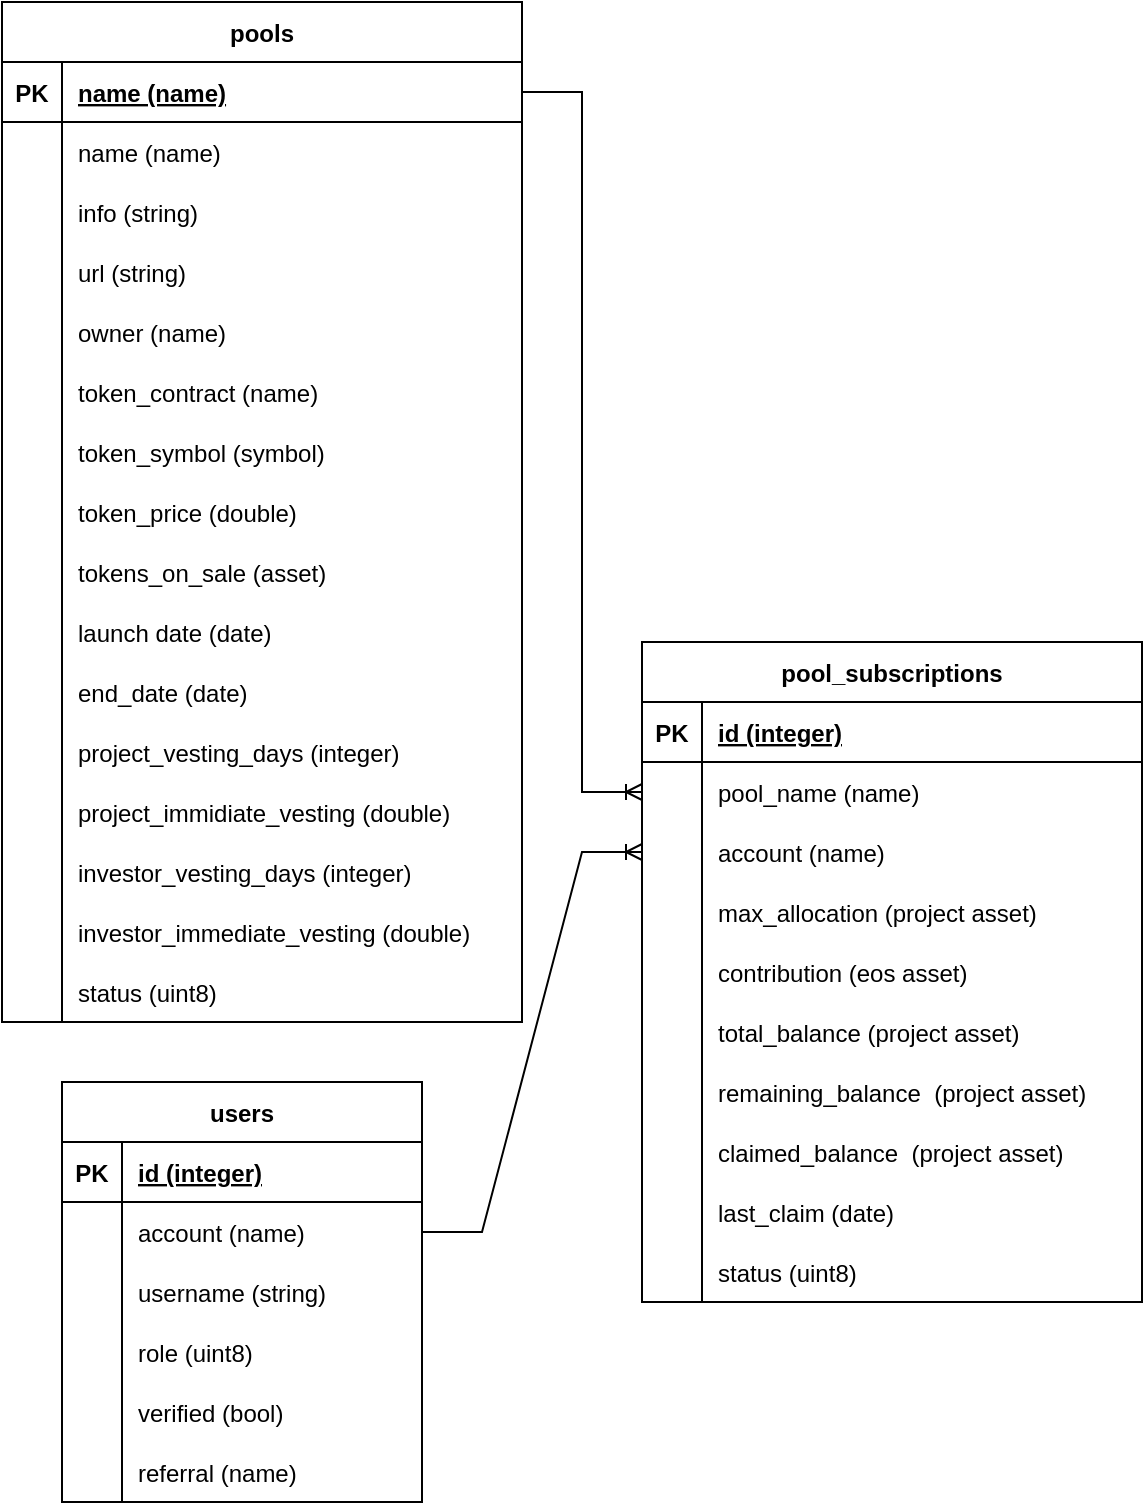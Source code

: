 <mxfile version="16.5.1" type="device" pages="2"><diagram id="4JvLMfYBj6EK_X56JAOy" name="Page-1"><mxGraphModel dx="1106" dy="822" grid="1" gridSize="10" guides="1" tooltips="1" connect="1" arrows="1" fold="1" page="1" pageScale="1" pageWidth="850" pageHeight="1100" math="0" shadow="0"><root><mxCell id="0"/><mxCell id="1" parent="0"/><mxCell id="4SvIs6GXkJcgNR5XLopr-1" value="pools" style="shape=table;startSize=30;container=1;collapsible=1;childLayout=tableLayout;fixedRows=1;rowLines=0;fontStyle=1;align=center;resizeLast=1;" parent="1" vertex="1"><mxGeometry x="60" y="40" width="260" height="510" as="geometry"/></mxCell><mxCell id="4SvIs6GXkJcgNR5XLopr-2" value="" style="shape=partialRectangle;collapsible=0;dropTarget=0;pointerEvents=0;fillColor=none;top=0;left=0;bottom=1;right=0;points=[[0,0.5],[1,0.5]];portConstraint=eastwest;" parent="4SvIs6GXkJcgNR5XLopr-1" vertex="1"><mxGeometry y="30" width="260" height="30" as="geometry"/></mxCell><mxCell id="4SvIs6GXkJcgNR5XLopr-3" value="PK" style="shape=partialRectangle;connectable=0;fillColor=none;top=0;left=0;bottom=0;right=0;fontStyle=1;overflow=hidden;" parent="4SvIs6GXkJcgNR5XLopr-2" vertex="1"><mxGeometry width="30" height="30" as="geometry"><mxRectangle width="30" height="30" as="alternateBounds"/></mxGeometry></mxCell><mxCell id="4SvIs6GXkJcgNR5XLopr-4" value="name (name)" style="shape=partialRectangle;connectable=0;fillColor=none;top=0;left=0;bottom=0;right=0;align=left;spacingLeft=6;fontStyle=5;overflow=hidden;" parent="4SvIs6GXkJcgNR5XLopr-2" vertex="1"><mxGeometry x="30" width="230" height="30" as="geometry"><mxRectangle width="230" height="30" as="alternateBounds"/></mxGeometry></mxCell><mxCell id="4SvIs6GXkJcgNR5XLopr-5" value="" style="shape=partialRectangle;collapsible=0;dropTarget=0;pointerEvents=0;fillColor=none;top=0;left=0;bottom=0;right=0;points=[[0,0.5],[1,0.5]];portConstraint=eastwest;" parent="4SvIs6GXkJcgNR5XLopr-1" vertex="1"><mxGeometry y="60" width="260" height="30" as="geometry"/></mxCell><mxCell id="4SvIs6GXkJcgNR5XLopr-6" value="" style="shape=partialRectangle;connectable=0;fillColor=none;top=0;left=0;bottom=0;right=0;editable=1;overflow=hidden;" parent="4SvIs6GXkJcgNR5XLopr-5" vertex="1"><mxGeometry width="30" height="30" as="geometry"><mxRectangle width="30" height="30" as="alternateBounds"/></mxGeometry></mxCell><mxCell id="4SvIs6GXkJcgNR5XLopr-7" value="name (name)" style="shape=partialRectangle;connectable=0;fillColor=none;top=0;left=0;bottom=0;right=0;align=left;spacingLeft=6;overflow=hidden;" parent="4SvIs6GXkJcgNR5XLopr-5" vertex="1"><mxGeometry x="30" width="230" height="30" as="geometry"><mxRectangle width="230" height="30" as="alternateBounds"/></mxGeometry></mxCell><mxCell id="NuBgTA0lr8AL1-SPZayk-66" style="shape=partialRectangle;collapsible=0;dropTarget=0;pointerEvents=0;fillColor=none;top=0;left=0;bottom=0;right=0;points=[[0,0.5],[1,0.5]];portConstraint=eastwest;" parent="4SvIs6GXkJcgNR5XLopr-1" vertex="1"><mxGeometry y="90" width="260" height="30" as="geometry"/></mxCell><mxCell id="NuBgTA0lr8AL1-SPZayk-67" style="shape=partialRectangle;connectable=0;fillColor=none;top=0;left=0;bottom=0;right=0;editable=1;overflow=hidden;" parent="NuBgTA0lr8AL1-SPZayk-66" vertex="1"><mxGeometry width="30" height="30" as="geometry"><mxRectangle width="30" height="30" as="alternateBounds"/></mxGeometry></mxCell><mxCell id="NuBgTA0lr8AL1-SPZayk-68" value="info (string)" style="shape=partialRectangle;connectable=0;fillColor=none;top=0;left=0;bottom=0;right=0;align=left;spacingLeft=6;overflow=hidden;" parent="NuBgTA0lr8AL1-SPZayk-66" vertex="1"><mxGeometry x="30" width="230" height="30" as="geometry"><mxRectangle width="230" height="30" as="alternateBounds"/></mxGeometry></mxCell><mxCell id="NuBgTA0lr8AL1-SPZayk-69" style="shape=partialRectangle;collapsible=0;dropTarget=0;pointerEvents=0;fillColor=none;top=0;left=0;bottom=0;right=0;points=[[0,0.5],[1,0.5]];portConstraint=eastwest;" parent="4SvIs6GXkJcgNR5XLopr-1" vertex="1"><mxGeometry y="120" width="260" height="30" as="geometry"/></mxCell><mxCell id="NuBgTA0lr8AL1-SPZayk-70" style="shape=partialRectangle;connectable=0;fillColor=none;top=0;left=0;bottom=0;right=0;editable=1;overflow=hidden;" parent="NuBgTA0lr8AL1-SPZayk-69" vertex="1"><mxGeometry width="30" height="30" as="geometry"><mxRectangle width="30" height="30" as="alternateBounds"/></mxGeometry></mxCell><mxCell id="NuBgTA0lr8AL1-SPZayk-71" value="url (string)" style="shape=partialRectangle;connectable=0;fillColor=none;top=0;left=0;bottom=0;right=0;align=left;spacingLeft=6;overflow=hidden;" parent="NuBgTA0lr8AL1-SPZayk-69" vertex="1"><mxGeometry x="30" width="230" height="30" as="geometry"><mxRectangle width="230" height="30" as="alternateBounds"/></mxGeometry></mxCell><mxCell id="NVyJmd1JMAD1t8YzEhHi-1" value="" style="shape=partialRectangle;collapsible=0;dropTarget=0;pointerEvents=0;fillColor=none;top=0;left=0;bottom=0;right=0;points=[[0,0.5],[1,0.5]];portConstraint=eastwest;" parent="4SvIs6GXkJcgNR5XLopr-1" vertex="1"><mxGeometry y="150" width="260" height="30" as="geometry"/></mxCell><mxCell id="NVyJmd1JMAD1t8YzEhHi-2" value="" style="shape=partialRectangle;connectable=0;fillColor=none;top=0;left=0;bottom=0;right=0;editable=1;overflow=hidden;" parent="NVyJmd1JMAD1t8YzEhHi-1" vertex="1"><mxGeometry width="30" height="30" as="geometry"><mxRectangle width="30" height="30" as="alternateBounds"/></mxGeometry></mxCell><mxCell id="NVyJmd1JMAD1t8YzEhHi-3" value="owner (name)" style="shape=partialRectangle;connectable=0;fillColor=none;top=0;left=0;bottom=0;right=0;align=left;spacingLeft=6;overflow=hidden;" parent="NVyJmd1JMAD1t8YzEhHi-1" vertex="1"><mxGeometry x="30" width="230" height="30" as="geometry"><mxRectangle width="230" height="30" as="alternateBounds"/></mxGeometry></mxCell><mxCell id="4SvIs6GXkJcgNR5XLopr-8" value="" style="shape=partialRectangle;collapsible=0;dropTarget=0;pointerEvents=0;fillColor=none;top=0;left=0;bottom=0;right=0;points=[[0,0.5],[1,0.5]];portConstraint=eastwest;" parent="4SvIs6GXkJcgNR5XLopr-1" vertex="1"><mxGeometry y="180" width="260" height="30" as="geometry"/></mxCell><mxCell id="4SvIs6GXkJcgNR5XLopr-9" value="" style="shape=partialRectangle;connectable=0;fillColor=none;top=0;left=0;bottom=0;right=0;editable=1;overflow=hidden;" parent="4SvIs6GXkJcgNR5XLopr-8" vertex="1"><mxGeometry width="30" height="30" as="geometry"><mxRectangle width="30" height="30" as="alternateBounds"/></mxGeometry></mxCell><mxCell id="4SvIs6GXkJcgNR5XLopr-10" value="token_contract (name)" style="shape=partialRectangle;connectable=0;fillColor=none;top=0;left=0;bottom=0;right=0;align=left;spacingLeft=6;overflow=hidden;" parent="4SvIs6GXkJcgNR5XLopr-8" vertex="1"><mxGeometry x="30" width="230" height="30" as="geometry"><mxRectangle width="230" height="30" as="alternateBounds"/></mxGeometry></mxCell><mxCell id="4SvIs6GXkJcgNR5XLopr-11" value="" style="shape=partialRectangle;collapsible=0;dropTarget=0;pointerEvents=0;fillColor=none;top=0;left=0;bottom=0;right=0;points=[[0,0.5],[1,0.5]];portConstraint=eastwest;" parent="4SvIs6GXkJcgNR5XLopr-1" vertex="1"><mxGeometry y="210" width="260" height="30" as="geometry"/></mxCell><mxCell id="4SvIs6GXkJcgNR5XLopr-12" value="" style="shape=partialRectangle;connectable=0;fillColor=none;top=0;left=0;bottom=0;right=0;editable=1;overflow=hidden;" parent="4SvIs6GXkJcgNR5XLopr-11" vertex="1"><mxGeometry width="30" height="30" as="geometry"><mxRectangle width="30" height="30" as="alternateBounds"/></mxGeometry></mxCell><mxCell id="4SvIs6GXkJcgNR5XLopr-13" value="token_symbol (symbol)" style="shape=partialRectangle;connectable=0;fillColor=none;top=0;left=0;bottom=0;right=0;align=left;spacingLeft=6;overflow=hidden;" parent="4SvIs6GXkJcgNR5XLopr-11" vertex="1"><mxGeometry x="30" width="230" height="30" as="geometry"><mxRectangle width="230" height="30" as="alternateBounds"/></mxGeometry></mxCell><mxCell id="CLDv8lJhHWwZdqxCkD1A-59" value="" style="shape=partialRectangle;collapsible=0;dropTarget=0;pointerEvents=0;fillColor=none;top=0;left=0;bottom=0;right=0;points=[[0,0.5],[1,0.5]];portConstraint=eastwest;" parent="4SvIs6GXkJcgNR5XLopr-1" vertex="1"><mxGeometry y="240" width="260" height="30" as="geometry"/></mxCell><mxCell id="CLDv8lJhHWwZdqxCkD1A-60" value="" style="shape=partialRectangle;connectable=0;fillColor=none;top=0;left=0;bottom=0;right=0;editable=1;overflow=hidden;" parent="CLDv8lJhHWwZdqxCkD1A-59" vertex="1"><mxGeometry width="30" height="30" as="geometry"><mxRectangle width="30" height="30" as="alternateBounds"/></mxGeometry></mxCell><mxCell id="CLDv8lJhHWwZdqxCkD1A-61" value="token_price (double)" style="shape=partialRectangle;connectable=0;fillColor=none;top=0;left=0;bottom=0;right=0;align=left;spacingLeft=6;overflow=hidden;" parent="CLDv8lJhHWwZdqxCkD1A-59" vertex="1"><mxGeometry x="30" width="230" height="30" as="geometry"><mxRectangle width="230" height="30" as="alternateBounds"/></mxGeometry></mxCell><mxCell id="CLDv8lJhHWwZdqxCkD1A-62" value="" style="shape=partialRectangle;collapsible=0;dropTarget=0;pointerEvents=0;fillColor=none;top=0;left=0;bottom=0;right=0;points=[[0,0.5],[1,0.5]];portConstraint=eastwest;" parent="4SvIs6GXkJcgNR5XLopr-1" vertex="1"><mxGeometry y="270" width="260" height="30" as="geometry"/></mxCell><mxCell id="CLDv8lJhHWwZdqxCkD1A-63" value="" style="shape=partialRectangle;connectable=0;fillColor=none;top=0;left=0;bottom=0;right=0;editable=1;overflow=hidden;" parent="CLDv8lJhHWwZdqxCkD1A-62" vertex="1"><mxGeometry width="30" height="30" as="geometry"><mxRectangle width="30" height="30" as="alternateBounds"/></mxGeometry></mxCell><mxCell id="CLDv8lJhHWwZdqxCkD1A-64" value="tokens_on_sale (asset)" style="shape=partialRectangle;connectable=0;fillColor=none;top=0;left=0;bottom=0;right=0;align=left;spacingLeft=6;overflow=hidden;" parent="CLDv8lJhHWwZdqxCkD1A-62" vertex="1"><mxGeometry x="30" width="230" height="30" as="geometry"><mxRectangle width="230" height="30" as="alternateBounds"/></mxGeometry></mxCell><mxCell id="CLDv8lJhHWwZdqxCkD1A-65" value="" style="shape=partialRectangle;collapsible=0;dropTarget=0;pointerEvents=0;fillColor=none;top=0;left=0;bottom=0;right=0;points=[[0,0.5],[1,0.5]];portConstraint=eastwest;" parent="4SvIs6GXkJcgNR5XLopr-1" vertex="1"><mxGeometry y="300" width="260" height="30" as="geometry"/></mxCell><mxCell id="CLDv8lJhHWwZdqxCkD1A-66" value="" style="shape=partialRectangle;connectable=0;fillColor=none;top=0;left=0;bottom=0;right=0;editable=1;overflow=hidden;" parent="CLDv8lJhHWwZdqxCkD1A-65" vertex="1"><mxGeometry width="30" height="30" as="geometry"><mxRectangle width="30" height="30" as="alternateBounds"/></mxGeometry></mxCell><mxCell id="CLDv8lJhHWwZdqxCkD1A-67" value="launch date (date)" style="shape=partialRectangle;connectable=0;fillColor=none;top=0;left=0;bottom=0;right=0;align=left;spacingLeft=6;overflow=hidden;" parent="CLDv8lJhHWwZdqxCkD1A-65" vertex="1"><mxGeometry x="30" width="230" height="30" as="geometry"><mxRectangle width="230" height="30" as="alternateBounds"/></mxGeometry></mxCell><mxCell id="CLDv8lJhHWwZdqxCkD1A-68" value="" style="shape=partialRectangle;collapsible=0;dropTarget=0;pointerEvents=0;fillColor=none;top=0;left=0;bottom=0;right=0;points=[[0,0.5],[1,0.5]];portConstraint=eastwest;" parent="4SvIs6GXkJcgNR5XLopr-1" vertex="1"><mxGeometry y="330" width="260" height="30" as="geometry"/></mxCell><mxCell id="CLDv8lJhHWwZdqxCkD1A-69" value="" style="shape=partialRectangle;connectable=0;fillColor=none;top=0;left=0;bottom=0;right=0;editable=1;overflow=hidden;" parent="CLDv8lJhHWwZdqxCkD1A-68" vertex="1"><mxGeometry width="30" height="30" as="geometry"><mxRectangle width="30" height="30" as="alternateBounds"/></mxGeometry></mxCell><mxCell id="CLDv8lJhHWwZdqxCkD1A-70" value="end_date (date)" style="shape=partialRectangle;connectable=0;fillColor=none;top=0;left=0;bottom=0;right=0;align=left;spacingLeft=6;overflow=hidden;" parent="CLDv8lJhHWwZdqxCkD1A-68" vertex="1"><mxGeometry x="30" width="230" height="30" as="geometry"><mxRectangle width="230" height="30" as="alternateBounds"/></mxGeometry></mxCell><mxCell id="CLDv8lJhHWwZdqxCkD1A-71" value="" style="shape=partialRectangle;collapsible=0;dropTarget=0;pointerEvents=0;fillColor=none;top=0;left=0;bottom=0;right=0;points=[[0,0.5],[1,0.5]];portConstraint=eastwest;" parent="4SvIs6GXkJcgNR5XLopr-1" vertex="1"><mxGeometry y="360" width="260" height="30" as="geometry"/></mxCell><mxCell id="CLDv8lJhHWwZdqxCkD1A-72" value="" style="shape=partialRectangle;connectable=0;fillColor=none;top=0;left=0;bottom=0;right=0;editable=1;overflow=hidden;" parent="CLDv8lJhHWwZdqxCkD1A-71" vertex="1"><mxGeometry width="30" height="30" as="geometry"><mxRectangle width="30" height="30" as="alternateBounds"/></mxGeometry></mxCell><mxCell id="CLDv8lJhHWwZdqxCkD1A-73" value="project_vesting_days (integer)" style="shape=partialRectangle;connectable=0;fillColor=none;top=0;left=0;bottom=0;right=0;align=left;spacingLeft=6;overflow=hidden;" parent="CLDv8lJhHWwZdqxCkD1A-71" vertex="1"><mxGeometry x="30" width="230" height="30" as="geometry"><mxRectangle width="230" height="30" as="alternateBounds"/></mxGeometry></mxCell><mxCell id="CLDv8lJhHWwZdqxCkD1A-74" value="" style="shape=partialRectangle;collapsible=0;dropTarget=0;pointerEvents=0;fillColor=none;top=0;left=0;bottom=0;right=0;points=[[0,0.5],[1,0.5]];portConstraint=eastwest;" parent="4SvIs6GXkJcgNR5XLopr-1" vertex="1"><mxGeometry y="390" width="260" height="30" as="geometry"/></mxCell><mxCell id="CLDv8lJhHWwZdqxCkD1A-75" value="" style="shape=partialRectangle;connectable=0;fillColor=none;top=0;left=0;bottom=0;right=0;editable=1;overflow=hidden;" parent="CLDv8lJhHWwZdqxCkD1A-74" vertex="1"><mxGeometry width="30" height="30" as="geometry"><mxRectangle width="30" height="30" as="alternateBounds"/></mxGeometry></mxCell><mxCell id="CLDv8lJhHWwZdqxCkD1A-76" value="project_immidiate_vesting (double)" style="shape=partialRectangle;connectable=0;fillColor=none;top=0;left=0;bottom=0;right=0;align=left;spacingLeft=6;overflow=hidden;" parent="CLDv8lJhHWwZdqxCkD1A-74" vertex="1"><mxGeometry x="30" width="230" height="30" as="geometry"><mxRectangle width="230" height="30" as="alternateBounds"/></mxGeometry></mxCell><mxCell id="CLDv8lJhHWwZdqxCkD1A-77" value="" style="shape=partialRectangle;collapsible=0;dropTarget=0;pointerEvents=0;fillColor=none;top=0;left=0;bottom=0;right=0;points=[[0,0.5],[1,0.5]];portConstraint=eastwest;" parent="4SvIs6GXkJcgNR5XLopr-1" vertex="1"><mxGeometry y="420" width="260" height="30" as="geometry"/></mxCell><mxCell id="CLDv8lJhHWwZdqxCkD1A-78" value="" style="shape=partialRectangle;connectable=0;fillColor=none;top=0;left=0;bottom=0;right=0;editable=1;overflow=hidden;" parent="CLDv8lJhHWwZdqxCkD1A-77" vertex="1"><mxGeometry width="30" height="30" as="geometry"><mxRectangle width="30" height="30" as="alternateBounds"/></mxGeometry></mxCell><mxCell id="CLDv8lJhHWwZdqxCkD1A-79" value="investor_vesting_days (integer)" style="shape=partialRectangle;connectable=0;fillColor=none;top=0;left=0;bottom=0;right=0;align=left;spacingLeft=6;overflow=hidden;" parent="CLDv8lJhHWwZdqxCkD1A-77" vertex="1"><mxGeometry x="30" width="230" height="30" as="geometry"><mxRectangle width="230" height="30" as="alternateBounds"/></mxGeometry></mxCell><mxCell id="CLDv8lJhHWwZdqxCkD1A-80" value="" style="shape=partialRectangle;collapsible=0;dropTarget=0;pointerEvents=0;fillColor=none;top=0;left=0;bottom=0;right=0;points=[[0,0.5],[1,0.5]];portConstraint=eastwest;" parent="4SvIs6GXkJcgNR5XLopr-1" vertex="1"><mxGeometry y="450" width="260" height="30" as="geometry"/></mxCell><mxCell id="CLDv8lJhHWwZdqxCkD1A-81" value="" style="shape=partialRectangle;connectable=0;fillColor=none;top=0;left=0;bottom=0;right=0;editable=1;overflow=hidden;" parent="CLDv8lJhHWwZdqxCkD1A-80" vertex="1"><mxGeometry width="30" height="30" as="geometry"><mxRectangle width="30" height="30" as="alternateBounds"/></mxGeometry></mxCell><mxCell id="CLDv8lJhHWwZdqxCkD1A-82" value="investor_immediate_vesting (double)" style="shape=partialRectangle;connectable=0;fillColor=none;top=0;left=0;bottom=0;right=0;align=left;spacingLeft=6;overflow=hidden;" parent="CLDv8lJhHWwZdqxCkD1A-80" vertex="1"><mxGeometry x="30" width="230" height="30" as="geometry"><mxRectangle width="230" height="30" as="alternateBounds"/></mxGeometry></mxCell><mxCell id="CLDv8lJhHWwZdqxCkD1A-83" value="" style="shape=partialRectangle;collapsible=0;dropTarget=0;pointerEvents=0;fillColor=none;top=0;left=0;bottom=0;right=0;points=[[0,0.5],[1,0.5]];portConstraint=eastwest;" parent="4SvIs6GXkJcgNR5XLopr-1" vertex="1"><mxGeometry y="480" width="260" height="30" as="geometry"/></mxCell><mxCell id="CLDv8lJhHWwZdqxCkD1A-84" value="" style="shape=partialRectangle;connectable=0;fillColor=none;top=0;left=0;bottom=0;right=0;editable=1;overflow=hidden;" parent="CLDv8lJhHWwZdqxCkD1A-83" vertex="1"><mxGeometry width="30" height="30" as="geometry"><mxRectangle width="30" height="30" as="alternateBounds"/></mxGeometry></mxCell><mxCell id="CLDv8lJhHWwZdqxCkD1A-85" value="status (uint8)" style="shape=partialRectangle;connectable=0;fillColor=none;top=0;left=0;bottom=0;right=0;align=left;spacingLeft=6;overflow=hidden;" parent="CLDv8lJhHWwZdqxCkD1A-83" vertex="1"><mxGeometry x="30" width="230" height="30" as="geometry"><mxRectangle width="230" height="30" as="alternateBounds"/></mxGeometry></mxCell><mxCell id="4SvIs6GXkJcgNR5XLopr-14" value="pool_subscriptions" style="shape=table;startSize=30;container=1;collapsible=1;childLayout=tableLayout;fixedRows=1;rowLines=0;fontStyle=1;align=center;resizeLast=1;" parent="1" vertex="1"><mxGeometry x="380" y="360" width="250" height="330" as="geometry"/></mxCell><mxCell id="4SvIs6GXkJcgNR5XLopr-15" value="" style="shape=partialRectangle;collapsible=0;dropTarget=0;pointerEvents=0;fillColor=none;top=0;left=0;bottom=1;right=0;points=[[0,0.5],[1,0.5]];portConstraint=eastwest;" parent="4SvIs6GXkJcgNR5XLopr-14" vertex="1"><mxGeometry y="30" width="250" height="30" as="geometry"/></mxCell><mxCell id="4SvIs6GXkJcgNR5XLopr-16" value="PK" style="shape=partialRectangle;connectable=0;fillColor=none;top=0;left=0;bottom=0;right=0;fontStyle=1;overflow=hidden;" parent="4SvIs6GXkJcgNR5XLopr-15" vertex="1"><mxGeometry width="30" height="30" as="geometry"><mxRectangle width="30" height="30" as="alternateBounds"/></mxGeometry></mxCell><mxCell id="4SvIs6GXkJcgNR5XLopr-17" value="id (integer)" style="shape=partialRectangle;connectable=0;fillColor=none;top=0;left=0;bottom=0;right=0;align=left;spacingLeft=6;fontStyle=5;overflow=hidden;" parent="4SvIs6GXkJcgNR5XLopr-15" vertex="1"><mxGeometry x="30" width="220" height="30" as="geometry"><mxRectangle width="220" height="30" as="alternateBounds"/></mxGeometry></mxCell><mxCell id="4SvIs6GXkJcgNR5XLopr-18" value="" style="shape=partialRectangle;collapsible=0;dropTarget=0;pointerEvents=0;fillColor=none;top=0;left=0;bottom=0;right=0;points=[[0,0.5],[1,0.5]];portConstraint=eastwest;" parent="4SvIs6GXkJcgNR5XLopr-14" vertex="1"><mxGeometry y="60" width="250" height="30" as="geometry"/></mxCell><mxCell id="4SvIs6GXkJcgNR5XLopr-19" value="" style="shape=partialRectangle;connectable=0;fillColor=none;top=0;left=0;bottom=0;right=0;editable=1;overflow=hidden;" parent="4SvIs6GXkJcgNR5XLopr-18" vertex="1"><mxGeometry width="30" height="30" as="geometry"><mxRectangle width="30" height="30" as="alternateBounds"/></mxGeometry></mxCell><mxCell id="4SvIs6GXkJcgNR5XLopr-20" value="pool_name (name)" style="shape=partialRectangle;connectable=0;fillColor=none;top=0;left=0;bottom=0;right=0;align=left;spacingLeft=6;overflow=hidden;" parent="4SvIs6GXkJcgNR5XLopr-18" vertex="1"><mxGeometry x="30" width="220" height="30" as="geometry"><mxRectangle width="220" height="30" as="alternateBounds"/></mxGeometry></mxCell><mxCell id="4SvIs6GXkJcgNR5XLopr-21" value="" style="shape=partialRectangle;collapsible=0;dropTarget=0;pointerEvents=0;fillColor=none;top=0;left=0;bottom=0;right=0;points=[[0,0.5],[1,0.5]];portConstraint=eastwest;" parent="4SvIs6GXkJcgNR5XLopr-14" vertex="1"><mxGeometry y="90" width="250" height="30" as="geometry"/></mxCell><mxCell id="4SvIs6GXkJcgNR5XLopr-22" value="" style="shape=partialRectangle;connectable=0;fillColor=none;top=0;left=0;bottom=0;right=0;editable=1;overflow=hidden;" parent="4SvIs6GXkJcgNR5XLopr-21" vertex="1"><mxGeometry width="30" height="30" as="geometry"><mxRectangle width="30" height="30" as="alternateBounds"/></mxGeometry></mxCell><mxCell id="4SvIs6GXkJcgNR5XLopr-23" value="account (name)" style="shape=partialRectangle;connectable=0;fillColor=none;top=0;left=0;bottom=0;right=0;align=left;spacingLeft=6;overflow=hidden;" parent="4SvIs6GXkJcgNR5XLopr-21" vertex="1"><mxGeometry x="30" width="220" height="30" as="geometry"><mxRectangle width="220" height="30" as="alternateBounds"/></mxGeometry></mxCell><mxCell id="CLDv8lJhHWwZdqxCkD1A-10" value="" style="shape=partialRectangle;collapsible=0;dropTarget=0;pointerEvents=0;fillColor=none;top=0;left=0;bottom=0;right=0;points=[[0,0.5],[1,0.5]];portConstraint=eastwest;" parent="4SvIs6GXkJcgNR5XLopr-14" vertex="1"><mxGeometry y="120" width="250" height="30" as="geometry"/></mxCell><mxCell id="CLDv8lJhHWwZdqxCkD1A-11" value="" style="shape=partialRectangle;connectable=0;fillColor=none;top=0;left=0;bottom=0;right=0;editable=1;overflow=hidden;" parent="CLDv8lJhHWwZdqxCkD1A-10" vertex="1"><mxGeometry width="30" height="30" as="geometry"><mxRectangle width="30" height="30" as="alternateBounds"/></mxGeometry></mxCell><mxCell id="CLDv8lJhHWwZdqxCkD1A-12" value="max_allocation (project asset)" style="shape=partialRectangle;connectable=0;fillColor=none;top=0;left=0;bottom=0;right=0;align=left;spacingLeft=6;overflow=hidden;" parent="CLDv8lJhHWwZdqxCkD1A-10" vertex="1"><mxGeometry x="30" width="220" height="30" as="geometry"><mxRectangle width="220" height="30" as="alternateBounds"/></mxGeometry></mxCell><mxCell id="CLDv8lJhHWwZdqxCkD1A-13" value="" style="shape=partialRectangle;collapsible=0;dropTarget=0;pointerEvents=0;fillColor=none;top=0;left=0;bottom=0;right=0;points=[[0,0.5],[1,0.5]];portConstraint=eastwest;" parent="4SvIs6GXkJcgNR5XLopr-14" vertex="1"><mxGeometry y="150" width="250" height="30" as="geometry"/></mxCell><mxCell id="CLDv8lJhHWwZdqxCkD1A-14" value="" style="shape=partialRectangle;connectable=0;fillColor=none;top=0;left=0;bottom=0;right=0;editable=1;overflow=hidden;" parent="CLDv8lJhHWwZdqxCkD1A-13" vertex="1"><mxGeometry width="30" height="30" as="geometry"><mxRectangle width="30" height="30" as="alternateBounds"/></mxGeometry></mxCell><mxCell id="CLDv8lJhHWwZdqxCkD1A-15" value="contribution (eos asset)" style="shape=partialRectangle;connectable=0;fillColor=none;top=0;left=0;bottom=0;right=0;align=left;spacingLeft=6;overflow=hidden;" parent="CLDv8lJhHWwZdqxCkD1A-13" vertex="1"><mxGeometry x="30" width="220" height="30" as="geometry"><mxRectangle width="220" height="30" as="alternateBounds"/></mxGeometry></mxCell><mxCell id="CLDv8lJhHWwZdqxCkD1A-16" value="" style="shape=partialRectangle;collapsible=0;dropTarget=0;pointerEvents=0;fillColor=none;top=0;left=0;bottom=0;right=0;points=[[0,0.5],[1,0.5]];portConstraint=eastwest;" parent="4SvIs6GXkJcgNR5XLopr-14" vertex="1"><mxGeometry y="180" width="250" height="30" as="geometry"/></mxCell><mxCell id="CLDv8lJhHWwZdqxCkD1A-17" value="" style="shape=partialRectangle;connectable=0;fillColor=none;top=0;left=0;bottom=0;right=0;editable=1;overflow=hidden;" parent="CLDv8lJhHWwZdqxCkD1A-16" vertex="1"><mxGeometry width="30" height="30" as="geometry"><mxRectangle width="30" height="30" as="alternateBounds"/></mxGeometry></mxCell><mxCell id="CLDv8lJhHWwZdqxCkD1A-18" value="total_balance (project asset)" style="shape=partialRectangle;connectable=0;fillColor=none;top=0;left=0;bottom=0;right=0;align=left;spacingLeft=6;overflow=hidden;" parent="CLDv8lJhHWwZdqxCkD1A-16" vertex="1"><mxGeometry x="30" width="220" height="30" as="geometry"><mxRectangle width="220" height="30" as="alternateBounds"/></mxGeometry></mxCell><mxCell id="CLDv8lJhHWwZdqxCkD1A-19" value="" style="shape=partialRectangle;collapsible=0;dropTarget=0;pointerEvents=0;fillColor=none;top=0;left=0;bottom=0;right=0;points=[[0,0.5],[1,0.5]];portConstraint=eastwest;" parent="4SvIs6GXkJcgNR5XLopr-14" vertex="1"><mxGeometry y="210" width="250" height="30" as="geometry"/></mxCell><mxCell id="CLDv8lJhHWwZdqxCkD1A-20" value="" style="shape=partialRectangle;connectable=0;fillColor=none;top=0;left=0;bottom=0;right=0;editable=1;overflow=hidden;" parent="CLDv8lJhHWwZdqxCkD1A-19" vertex="1"><mxGeometry width="30" height="30" as="geometry"><mxRectangle width="30" height="30" as="alternateBounds"/></mxGeometry></mxCell><mxCell id="CLDv8lJhHWwZdqxCkD1A-21" value="remaining_balance  (project asset)" style="shape=partialRectangle;connectable=0;fillColor=none;top=0;left=0;bottom=0;right=0;align=left;spacingLeft=6;overflow=hidden;" parent="CLDv8lJhHWwZdqxCkD1A-19" vertex="1"><mxGeometry x="30" width="220" height="30" as="geometry"><mxRectangle width="220" height="30" as="alternateBounds"/></mxGeometry></mxCell><mxCell id="HIpQG-yXZAkqpyjOtsoE-1" value="" style="shape=partialRectangle;collapsible=0;dropTarget=0;pointerEvents=0;fillColor=none;top=0;left=0;bottom=0;right=0;points=[[0,0.5],[1,0.5]];portConstraint=eastwest;" parent="4SvIs6GXkJcgNR5XLopr-14" vertex="1"><mxGeometry y="240" width="250" height="30" as="geometry"/></mxCell><mxCell id="HIpQG-yXZAkqpyjOtsoE-2" value="" style="shape=partialRectangle;connectable=0;fillColor=none;top=0;left=0;bottom=0;right=0;editable=1;overflow=hidden;" parent="HIpQG-yXZAkqpyjOtsoE-1" vertex="1"><mxGeometry width="30" height="30" as="geometry"><mxRectangle width="30" height="30" as="alternateBounds"/></mxGeometry></mxCell><mxCell id="HIpQG-yXZAkqpyjOtsoE-3" value="claimed_balance  (project asset)" style="shape=partialRectangle;connectable=0;fillColor=none;top=0;left=0;bottom=0;right=0;align=left;spacingLeft=6;overflow=hidden;" parent="HIpQG-yXZAkqpyjOtsoE-1" vertex="1"><mxGeometry x="30" width="220" height="30" as="geometry"><mxRectangle width="220" height="30" as="alternateBounds"/></mxGeometry></mxCell><mxCell id="CLDv8lJhHWwZdqxCkD1A-25" value="" style="shape=partialRectangle;collapsible=0;dropTarget=0;pointerEvents=0;fillColor=none;top=0;left=0;bottom=0;right=0;points=[[0,0.5],[1,0.5]];portConstraint=eastwest;" parent="4SvIs6GXkJcgNR5XLopr-14" vertex="1"><mxGeometry y="270" width="250" height="30" as="geometry"/></mxCell><mxCell id="CLDv8lJhHWwZdqxCkD1A-26" value="" style="shape=partialRectangle;connectable=0;fillColor=none;top=0;left=0;bottom=0;right=0;editable=1;overflow=hidden;" parent="CLDv8lJhHWwZdqxCkD1A-25" vertex="1"><mxGeometry width="30" height="30" as="geometry"><mxRectangle width="30" height="30" as="alternateBounds"/></mxGeometry></mxCell><mxCell id="CLDv8lJhHWwZdqxCkD1A-27" value="last_claim (date)" style="shape=partialRectangle;connectable=0;fillColor=none;top=0;left=0;bottom=0;right=0;align=left;spacingLeft=6;overflow=hidden;" parent="CLDv8lJhHWwZdqxCkD1A-25" vertex="1"><mxGeometry x="30" width="220" height="30" as="geometry"><mxRectangle width="220" height="30" as="alternateBounds"/></mxGeometry></mxCell><mxCell id="CLDv8lJhHWwZdqxCkD1A-22" value="" style="shape=partialRectangle;collapsible=0;dropTarget=0;pointerEvents=0;fillColor=none;top=0;left=0;bottom=0;right=0;points=[[0,0.5],[1,0.5]];portConstraint=eastwest;" parent="4SvIs6GXkJcgNR5XLopr-14" vertex="1"><mxGeometry y="300" width="250" height="30" as="geometry"/></mxCell><mxCell id="CLDv8lJhHWwZdqxCkD1A-23" value="" style="shape=partialRectangle;connectable=0;fillColor=none;top=0;left=0;bottom=0;right=0;editable=1;overflow=hidden;" parent="CLDv8lJhHWwZdqxCkD1A-22" vertex="1"><mxGeometry width="30" height="30" as="geometry"><mxRectangle width="30" height="30" as="alternateBounds"/></mxGeometry></mxCell><mxCell id="CLDv8lJhHWwZdqxCkD1A-24" value="status (uint8)" style="shape=partialRectangle;connectable=0;fillColor=none;top=0;left=0;bottom=0;right=0;align=left;spacingLeft=6;overflow=hidden;" parent="CLDv8lJhHWwZdqxCkD1A-22" vertex="1"><mxGeometry x="30" width="220" height="30" as="geometry"><mxRectangle width="220" height="30" as="alternateBounds"/></mxGeometry></mxCell><mxCell id="4SvIs6GXkJcgNR5XLopr-55" value="" style="edgeStyle=entityRelationEdgeStyle;fontSize=12;html=1;endArrow=ERoneToMany;rounded=0;exitX=1;exitY=0.5;exitDx=0;exitDy=0;entryX=0;entryY=0.5;entryDx=0;entryDy=0;" parent="1" source="4SvIs6GXkJcgNR5XLopr-2" target="4SvIs6GXkJcgNR5XLopr-18" edge="1"><mxGeometry width="100" height="100" relative="1" as="geometry"><mxPoint x="650" y="420" as="sourcePoint"/><mxPoint x="750" y="320" as="targetPoint"/></mxGeometry></mxCell><mxCell id="CLDv8lJhHWwZdqxCkD1A-28" value="users" style="shape=table;startSize=30;container=1;collapsible=1;childLayout=tableLayout;fixedRows=1;rowLines=0;fontStyle=1;align=center;resizeLast=1;" parent="1" vertex="1"><mxGeometry x="90" y="580" width="180" height="210" as="geometry"/></mxCell><mxCell id="CLDv8lJhHWwZdqxCkD1A-29" value="" style="shape=partialRectangle;collapsible=0;dropTarget=0;pointerEvents=0;fillColor=none;top=0;left=0;bottom=1;right=0;points=[[0,0.5],[1,0.5]];portConstraint=eastwest;" parent="CLDv8lJhHWwZdqxCkD1A-28" vertex="1"><mxGeometry y="30" width="180" height="30" as="geometry"/></mxCell><mxCell id="CLDv8lJhHWwZdqxCkD1A-30" value="PK" style="shape=partialRectangle;connectable=0;fillColor=none;top=0;left=0;bottom=0;right=0;fontStyle=1;overflow=hidden;" parent="CLDv8lJhHWwZdqxCkD1A-29" vertex="1"><mxGeometry width="30" height="30" as="geometry"><mxRectangle width="30" height="30" as="alternateBounds"/></mxGeometry></mxCell><mxCell id="CLDv8lJhHWwZdqxCkD1A-31" value="id (integer)" style="shape=partialRectangle;connectable=0;fillColor=none;top=0;left=0;bottom=0;right=0;align=left;spacingLeft=6;fontStyle=5;overflow=hidden;" parent="CLDv8lJhHWwZdqxCkD1A-29" vertex="1"><mxGeometry x="30" width="150" height="30" as="geometry"><mxRectangle width="150" height="30" as="alternateBounds"/></mxGeometry></mxCell><mxCell id="CLDv8lJhHWwZdqxCkD1A-32" value="" style="shape=partialRectangle;collapsible=0;dropTarget=0;pointerEvents=0;fillColor=none;top=0;left=0;bottom=0;right=0;points=[[0,0.5],[1,0.5]];portConstraint=eastwest;" parent="CLDv8lJhHWwZdqxCkD1A-28" vertex="1"><mxGeometry y="60" width="180" height="30" as="geometry"/></mxCell><mxCell id="CLDv8lJhHWwZdqxCkD1A-33" value="" style="shape=partialRectangle;connectable=0;fillColor=none;top=0;left=0;bottom=0;right=0;editable=1;overflow=hidden;" parent="CLDv8lJhHWwZdqxCkD1A-32" vertex="1"><mxGeometry width="30" height="30" as="geometry"><mxRectangle width="30" height="30" as="alternateBounds"/></mxGeometry></mxCell><mxCell id="CLDv8lJhHWwZdqxCkD1A-34" value="account (name)" style="shape=partialRectangle;connectable=0;fillColor=none;top=0;left=0;bottom=0;right=0;align=left;spacingLeft=6;overflow=hidden;" parent="CLDv8lJhHWwZdqxCkD1A-32" vertex="1"><mxGeometry x="30" width="150" height="30" as="geometry"><mxRectangle width="150" height="30" as="alternateBounds"/></mxGeometry></mxCell><mxCell id="NuBgTA0lr8AL1-SPZayk-7" value="" style="shape=partialRectangle;collapsible=0;dropTarget=0;pointerEvents=0;fillColor=none;top=0;left=0;bottom=0;right=0;points=[[0,0.5],[1,0.5]];portConstraint=eastwest;" parent="CLDv8lJhHWwZdqxCkD1A-28" vertex="1"><mxGeometry y="90" width="180" height="30" as="geometry"/></mxCell><mxCell id="NuBgTA0lr8AL1-SPZayk-8" value="" style="shape=partialRectangle;connectable=0;fillColor=none;top=0;left=0;bottom=0;right=0;editable=1;overflow=hidden;" parent="NuBgTA0lr8AL1-SPZayk-7" vertex="1"><mxGeometry width="30" height="30" as="geometry"><mxRectangle width="30" height="30" as="alternateBounds"/></mxGeometry></mxCell><mxCell id="NuBgTA0lr8AL1-SPZayk-9" value="username (string)" style="shape=partialRectangle;connectable=0;fillColor=none;top=0;left=0;bottom=0;right=0;align=left;spacingLeft=6;overflow=hidden;" parent="NuBgTA0lr8AL1-SPZayk-7" vertex="1"><mxGeometry x="30" width="150" height="30" as="geometry"><mxRectangle width="150" height="30" as="alternateBounds"/></mxGeometry></mxCell><mxCell id="CLDv8lJhHWwZdqxCkD1A-35" value="" style="shape=partialRectangle;collapsible=0;dropTarget=0;pointerEvents=0;fillColor=none;top=0;left=0;bottom=0;right=0;points=[[0,0.5],[1,0.5]];portConstraint=eastwest;" parent="CLDv8lJhHWwZdqxCkD1A-28" vertex="1"><mxGeometry y="120" width="180" height="30" as="geometry"/></mxCell><mxCell id="CLDv8lJhHWwZdqxCkD1A-36" value="" style="shape=partialRectangle;connectable=0;fillColor=none;top=0;left=0;bottom=0;right=0;editable=1;overflow=hidden;" parent="CLDv8lJhHWwZdqxCkD1A-35" vertex="1"><mxGeometry width="30" height="30" as="geometry"><mxRectangle width="30" height="30" as="alternateBounds"/></mxGeometry></mxCell><mxCell id="CLDv8lJhHWwZdqxCkD1A-37" value="role (uint8)" style="shape=partialRectangle;connectable=0;fillColor=none;top=0;left=0;bottom=0;right=0;align=left;spacingLeft=6;overflow=hidden;" parent="CLDv8lJhHWwZdqxCkD1A-35" vertex="1"><mxGeometry x="30" width="150" height="30" as="geometry"><mxRectangle width="150" height="30" as="alternateBounds"/></mxGeometry></mxCell><mxCell id="CLDv8lJhHWwZdqxCkD1A-38" value="" style="shape=partialRectangle;collapsible=0;dropTarget=0;pointerEvents=0;fillColor=none;top=0;left=0;bottom=0;right=0;points=[[0,0.5],[1,0.5]];portConstraint=eastwest;" parent="CLDv8lJhHWwZdqxCkD1A-28" vertex="1"><mxGeometry y="150" width="180" height="30" as="geometry"/></mxCell><mxCell id="CLDv8lJhHWwZdqxCkD1A-39" value="" style="shape=partialRectangle;connectable=0;fillColor=none;top=0;left=0;bottom=0;right=0;editable=1;overflow=hidden;" parent="CLDv8lJhHWwZdqxCkD1A-38" vertex="1"><mxGeometry width="30" height="30" as="geometry"><mxRectangle width="30" height="30" as="alternateBounds"/></mxGeometry></mxCell><mxCell id="CLDv8lJhHWwZdqxCkD1A-40" value="verified (bool)" style="shape=partialRectangle;connectable=0;fillColor=none;top=0;left=0;bottom=0;right=0;align=left;spacingLeft=6;overflow=hidden;" parent="CLDv8lJhHWwZdqxCkD1A-38" vertex="1"><mxGeometry x="30" width="150" height="30" as="geometry"><mxRectangle width="150" height="30" as="alternateBounds"/></mxGeometry></mxCell><mxCell id="CLDv8lJhHWwZdqxCkD1A-41" value="" style="shape=partialRectangle;collapsible=0;dropTarget=0;pointerEvents=0;fillColor=none;top=0;left=0;bottom=0;right=0;points=[[0,0.5],[1,0.5]];portConstraint=eastwest;" parent="CLDv8lJhHWwZdqxCkD1A-28" vertex="1"><mxGeometry y="180" width="180" height="30" as="geometry"/></mxCell><mxCell id="CLDv8lJhHWwZdqxCkD1A-42" value="" style="shape=partialRectangle;connectable=0;fillColor=none;top=0;left=0;bottom=0;right=0;editable=1;overflow=hidden;" parent="CLDv8lJhHWwZdqxCkD1A-41" vertex="1"><mxGeometry width="30" height="30" as="geometry"><mxRectangle width="30" height="30" as="alternateBounds"/></mxGeometry></mxCell><mxCell id="CLDv8lJhHWwZdqxCkD1A-43" value="referral (name)" style="shape=partialRectangle;connectable=0;fillColor=none;top=0;left=0;bottom=0;right=0;align=left;spacingLeft=6;overflow=hidden;" parent="CLDv8lJhHWwZdqxCkD1A-41" vertex="1"><mxGeometry x="30" width="150" height="30" as="geometry"><mxRectangle width="150" height="30" as="alternateBounds"/></mxGeometry></mxCell><mxCell id="NuBgTA0lr8AL1-SPZayk-52" value="" style="edgeStyle=entityRelationEdgeStyle;fontSize=12;html=1;endArrow=ERoneToMany;rounded=0;exitX=1;exitY=0.5;exitDx=0;exitDy=0;entryX=0;entryY=0.5;entryDx=0;entryDy=0;" parent="1" source="CLDv8lJhHWwZdqxCkD1A-32" target="4SvIs6GXkJcgNR5XLopr-21" edge="1"><mxGeometry width="100" height="100" relative="1" as="geometry"><mxPoint x="350" y="415" as="sourcePoint"/><mxPoint x="430" y="420" as="targetPoint"/></mxGeometry></mxCell></root></mxGraphModel></diagram><diagram name="User Flow" id="fP6Ubcqi--YkZjk7Jkcu"><mxGraphModel dx="1298" dy="794" grid="1" gridSize="10" guides="1" tooltips="1" connect="1" arrows="1" fold="1" page="1" pageScale="1" pageWidth="850" pageHeight="1100" math="0" shadow="0"><root><mxCell id="QgWP9CG4fd6_i74Mzgzz-0"/><mxCell id="QgWP9CG4fd6_i74Mzgzz-1" parent="QgWP9CG4fd6_i74Mzgzz-0"/><mxCell id="H32B94Kv1bN9BP7u_OpG-0" value="create a pool&lt;br&gt;in DB" style="whiteSpace=wrap;html=1;aspect=fixed;" vertex="1" parent="QgWP9CG4fd6_i74Mzgzz-1"><mxGeometry x="150" y="130" width="80" height="80" as="geometry"/></mxCell><mxCell id="H32B94Kv1bN9BP7u_OpG-1" value="Actor" style="shape=umlActor;verticalLabelPosition=bottom;verticalAlign=top;html=1;outlineConnect=0;" vertex="1" parent="QgWP9CG4fd6_i74Mzgzz-1"><mxGeometry x="70" y="140" width="30" height="60" as="geometry"/></mxCell><mxCell id="H32B94Kv1bN9BP7u_OpG-2" value="approve pool?" style="rhombus;whiteSpace=wrap;html=1;" vertex="1" parent="QgWP9CG4fd6_i74Mzgzz-1"><mxGeometry x="280" y="130" width="80" height="80" as="geometry"/></mxCell><mxCell id="H32B94Kv1bN9BP7u_OpG-3" value="" style="endArrow=classic;html=1;rounded=0;" edge="1" parent="QgWP9CG4fd6_i74Mzgzz-1"><mxGeometry width="50" height="50" relative="1" as="geometry"><mxPoint x="350" y="140" as="sourcePoint"/><mxPoint x="400" y="90" as="targetPoint"/></mxGeometry></mxCell><mxCell id="H32B94Kv1bN9BP7u_OpG-4" value="smart contract deploy" style="shape=cylinder3;whiteSpace=wrap;html=1;boundedLbl=1;backgroundOutline=1;size=15;" vertex="1" parent="QgWP9CG4fd6_i74Mzgzz-1"><mxGeometry x="410" y="40" width="60" height="80" as="geometry"/></mxCell><mxCell id="H32B94Kv1bN9BP7u_OpG-5" value="" style="endArrow=classic;html=1;rounded=0;" edge="1" parent="QgWP9CG4fd6_i74Mzgzz-1"><mxGeometry width="50" height="50" relative="1" as="geometry"><mxPoint x="480" y="80" as="sourcePoint"/><mxPoint x="530" y="140" as="targetPoint"/></mxGeometry></mxCell><mxCell id="H32B94Kv1bN9BP7u_OpG-6" value="token create" style="edgeLabel;html=1;align=center;verticalAlign=middle;resizable=0;points=[];" vertex="1" connectable="0" parent="H32B94Kv1bN9BP7u_OpG-5"><mxGeometry x="-0.062" y="3" relative="1" as="geometry"><mxPoint y="-1" as="offset"/></mxGeometry></mxCell><mxCell id="H32B94Kv1bN9BP7u_OpG-7" value="enable pool" style="rhombus;whiteSpace=wrap;html=1;" vertex="1" parent="QgWP9CG4fd6_i74Mzgzz-1"><mxGeometry x="530" y="130" width="80" height="80" as="geometry"/></mxCell><mxCell id="H32B94Kv1bN9BP7u_OpG-8" value="Actor" style="shape=umlActor;verticalLabelPosition=bottom;verticalAlign=top;html=1;outlineConnect=0;" vertex="1" parent="QgWP9CG4fd6_i74Mzgzz-1"><mxGeometry x="70" y="310" width="30" height="60" as="geometry"/></mxCell><mxCell id="H32B94Kv1bN9BP7u_OpG-9" value="claim proceeds" style="whiteSpace=wrap;html=1;aspect=fixed;" vertex="1" parent="QgWP9CG4fd6_i74Mzgzz-1"><mxGeometry x="150" y="300" width="80" height="80" as="geometry"/></mxCell><mxCell id="H32B94Kv1bN9BP7u_OpG-10" value="vesting&lt;br&gt;check" style="rhombus;whiteSpace=wrap;html=1;" vertex="1" parent="QgWP9CG4fd6_i74Mzgzz-1"><mxGeometry x="280" y="300" width="80" height="80" as="geometry"/></mxCell><mxCell id="H32B94Kv1bN9BP7u_OpG-11" value="" style="rhombus;whiteSpace=wrap;html=1;" vertex="1" parent="QgWP9CG4fd6_i74Mzgzz-1"><mxGeometry x="425" y="300" width="80" height="80" as="geometry"/></mxCell></root></mxGraphModel></diagram></mxfile>